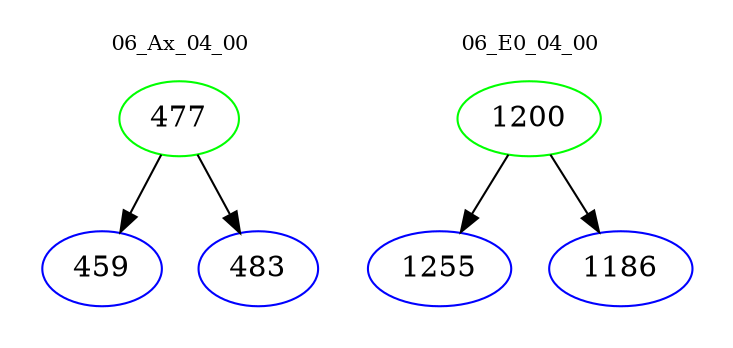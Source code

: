 digraph{
subgraph cluster_0 {
color = white
label = "06_Ax_04_00";
fontsize=10;
T0_477 [label="477", color="green"]
T0_477 -> T0_459 [color="black"]
T0_459 [label="459", color="blue"]
T0_477 -> T0_483 [color="black"]
T0_483 [label="483", color="blue"]
}
subgraph cluster_1 {
color = white
label = "06_E0_04_00";
fontsize=10;
T1_1200 [label="1200", color="green"]
T1_1200 -> T1_1255 [color="black"]
T1_1255 [label="1255", color="blue"]
T1_1200 -> T1_1186 [color="black"]
T1_1186 [label="1186", color="blue"]
}
}
